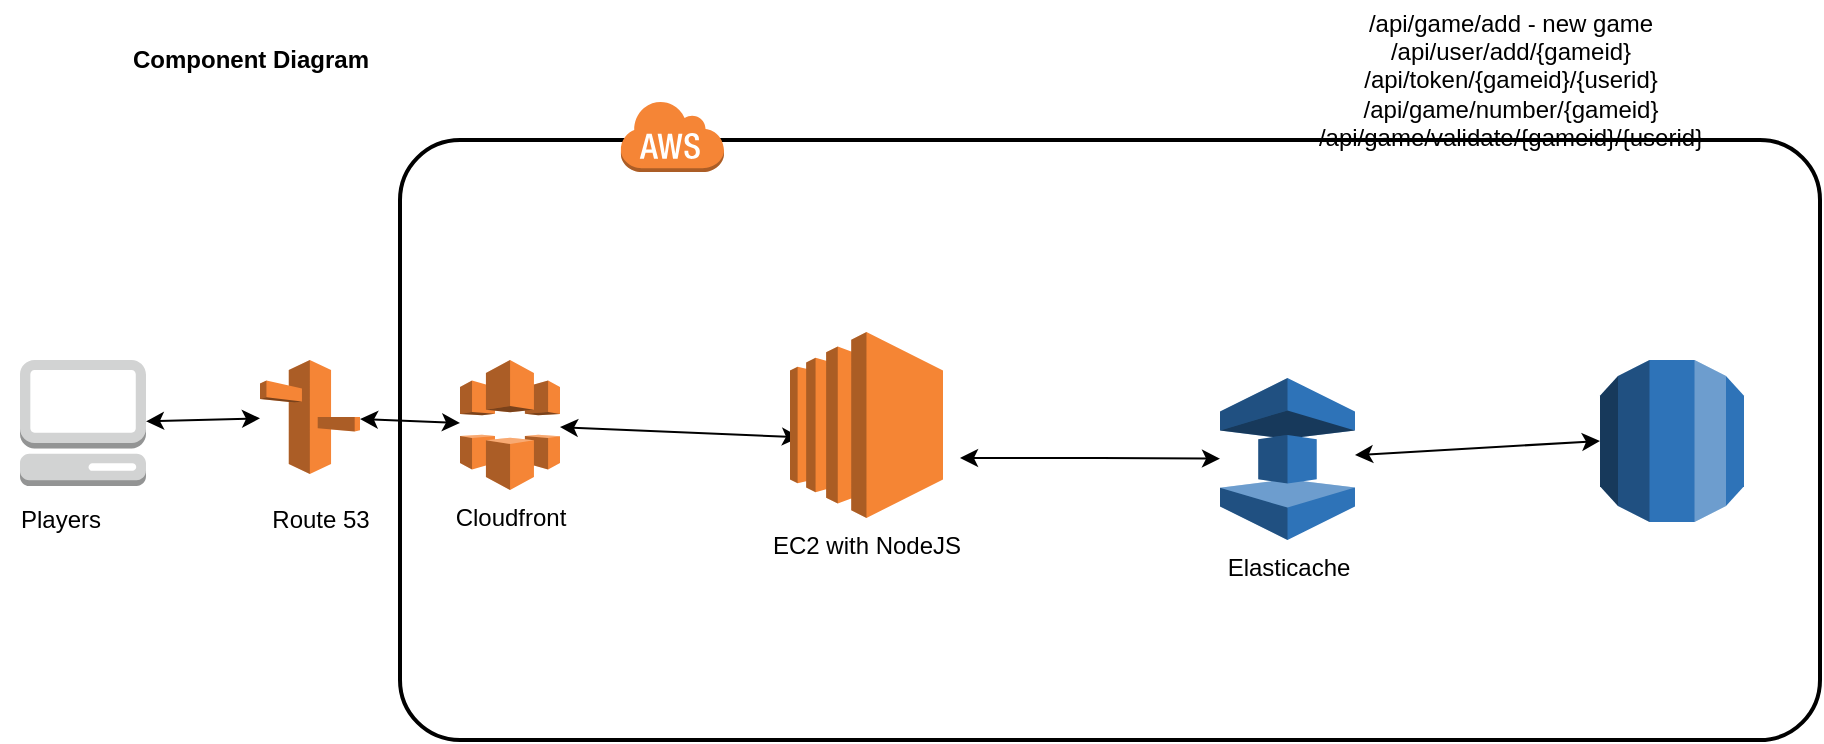 <mxfile version="14.8.3" type="github">
  <diagram id="8wIz6sM05B-2kPVRudT9" name="Page-1">
    <mxGraphModel dx="1038" dy="546" grid="1" gridSize="10" guides="1" tooltips="1" connect="1" arrows="1" fold="1" page="1" pageScale="1" pageWidth="850" pageHeight="1100" math="0" shadow="0">
      <root>
        <mxCell id="0" />
        <mxCell id="1" parent="0" />
        <mxCell id="UCDsYJrtJyf6KCuDWZyP-35" value="" style="rounded=1;arcSize=10;dashed=0;fillColor=none;gradientColor=none;strokeWidth=2;" vertex="1" parent="1">
          <mxGeometry x="230" y="770" width="710" height="300" as="geometry" />
        </mxCell>
        <mxCell id="UCDsYJrtJyf6KCuDWZyP-1" value="&lt;b&gt;Component Diagram&lt;/b&gt;" style="text;html=1;align=center;verticalAlign=middle;resizable=0;points=[];autosize=1;strokeColor=none;" vertex="1" parent="1">
          <mxGeometry x="90" y="720" width="130" height="20" as="geometry" />
        </mxCell>
        <mxCell id="UCDsYJrtJyf6KCuDWZyP-2" value="" style="outlineConnect=0;dashed=0;verticalLabelPosition=bottom;verticalAlign=top;align=center;html=1;shape=mxgraph.aws3.management_console;fillColor=#D2D3D3;gradientColor=none;" vertex="1" parent="1">
          <mxGeometry x="40" y="880" width="63" height="63" as="geometry" />
        </mxCell>
        <mxCell id="UCDsYJrtJyf6KCuDWZyP-3" value="Players" style="text;html=1;align=center;verticalAlign=middle;resizable=0;points=[];autosize=1;strokeColor=none;" vertex="1" parent="1">
          <mxGeometry x="30" y="950" width="60" height="20" as="geometry" />
        </mxCell>
        <mxCell id="UCDsYJrtJyf6KCuDWZyP-4" value="Cloudfront" style="outlineConnect=0;dashed=0;verticalLabelPosition=bottom;verticalAlign=top;align=center;html=1;shape=mxgraph.aws3.cloudfront;fillColor=#F58536;gradientColor=none;" vertex="1" parent="1">
          <mxGeometry x="260" y="880" width="50" height="65" as="geometry" />
        </mxCell>
        <mxCell id="UCDsYJrtJyf6KCuDWZyP-5" value="" style="outlineConnect=0;dashed=0;verticalLabelPosition=bottom;verticalAlign=top;align=center;html=1;shape=mxgraph.aws3.route_53;fillColor=#F58536;gradientColor=none;" vertex="1" parent="1">
          <mxGeometry x="160" y="880" width="50" height="57" as="geometry" />
        </mxCell>
        <mxCell id="UCDsYJrtJyf6KCuDWZyP-17" value="Elasticache" style="outlineConnect=0;dashed=0;verticalLabelPosition=bottom;verticalAlign=top;align=center;html=1;shape=mxgraph.aws3.elasticache;fillColor=#2E73B8;gradientColor=none;" vertex="1" parent="1">
          <mxGeometry x="640" y="889" width="67.5" height="81" as="geometry" />
        </mxCell>
        <mxCell id="UCDsYJrtJyf6KCuDWZyP-18" value="Route 53" style="text;html=1;align=center;verticalAlign=middle;resizable=0;points=[];autosize=1;strokeColor=none;" vertex="1" parent="1">
          <mxGeometry x="160" y="950" width="60" height="20" as="geometry" />
        </mxCell>
        <mxCell id="UCDsYJrtJyf6KCuDWZyP-21" value="" style="endArrow=classic;startArrow=classic;html=1;" edge="1" parent="1" source="UCDsYJrtJyf6KCuDWZyP-2" target="UCDsYJrtJyf6KCuDWZyP-5">
          <mxGeometry width="50" height="50" relative="1" as="geometry">
            <mxPoint x="100" y="950" as="sourcePoint" />
            <mxPoint x="150" y="900" as="targetPoint" />
          </mxGeometry>
        </mxCell>
        <mxCell id="UCDsYJrtJyf6KCuDWZyP-22" value="" style="endArrow=classic;startArrow=classic;html=1;" edge="1" parent="1" source="UCDsYJrtJyf6KCuDWZyP-5" target="UCDsYJrtJyf6KCuDWZyP-4">
          <mxGeometry width="50" height="50" relative="1" as="geometry">
            <mxPoint x="205" y="985" as="sourcePoint" />
            <mxPoint x="255" y="935" as="targetPoint" />
          </mxGeometry>
        </mxCell>
        <mxCell id="UCDsYJrtJyf6KCuDWZyP-23" value="" style="endArrow=classic;startArrow=classic;html=1;entryX=0.065;entryY=0.566;entryDx=0;entryDy=0;entryPerimeter=0;" edge="1" parent="1" source="UCDsYJrtJyf6KCuDWZyP-4" target="UCDsYJrtJyf6KCuDWZyP-33">
          <mxGeometry width="50" height="50" relative="1" as="geometry">
            <mxPoint x="220" y="1040" as="sourcePoint" />
            <mxPoint x="360" y="931" as="targetPoint" />
          </mxGeometry>
        </mxCell>
        <mxCell id="UCDsYJrtJyf6KCuDWZyP-28" value="" style="endArrow=classic;startArrow=classic;html=1;entryX=0;entryY=0.5;entryDx=0;entryDy=0;entryPerimeter=0;" edge="1" parent="1" source="UCDsYJrtJyf6KCuDWZyP-17" target="UCDsYJrtJyf6KCuDWZyP-32">
          <mxGeometry width="50" height="50" relative="1" as="geometry">
            <mxPoint x="707.5" y="1000" as="sourcePoint" />
            <mxPoint x="820" y="896.5" as="targetPoint" />
          </mxGeometry>
        </mxCell>
        <mxCell id="UCDsYJrtJyf6KCuDWZyP-31" value="/api/game/add - new game&lt;br&gt;/api/user/add/{gameid}&lt;br&gt;/api/token/{gameid}/{userid}&lt;br&gt;/api/game/number/{gameid}&lt;br&gt;/api/game/validate/{gameid}/{userid}" style="text;html=1;align=center;verticalAlign=middle;resizable=0;points=[];autosize=1;strokeColor=none;" vertex="1" parent="1">
          <mxGeometry x="680" y="700" width="210" height="80" as="geometry" />
        </mxCell>
        <mxCell id="UCDsYJrtJyf6KCuDWZyP-32" value="" style="outlineConnect=0;dashed=0;verticalLabelPosition=bottom;verticalAlign=top;align=center;html=1;shape=mxgraph.aws3.rds;fillColor=#2E73B8;gradientColor=none;" vertex="1" parent="1">
          <mxGeometry x="830" y="880" width="72" height="81" as="geometry" />
        </mxCell>
        <mxCell id="UCDsYJrtJyf6KCuDWZyP-33" value="EC2 with NodeJS" style="outlineConnect=0;dashed=0;verticalLabelPosition=bottom;verticalAlign=top;align=center;html=1;shape=mxgraph.aws3.ec2;fillColor=#F58534;gradientColor=none;" vertex="1" parent="1">
          <mxGeometry x="425" y="866" width="76.5" height="93" as="geometry" />
        </mxCell>
        <mxCell id="UCDsYJrtJyf6KCuDWZyP-34" value="" style="endArrow=classic;startArrow=classic;html=1;" edge="1" parent="1" target="UCDsYJrtJyf6KCuDWZyP-17">
          <mxGeometry width="50" height="50" relative="1" as="geometry">
            <mxPoint x="510" y="929" as="sourcePoint" />
            <mxPoint x="439.973" y="928.638" as="targetPoint" />
            <Array as="points">
              <mxPoint x="570" y="929" />
            </Array>
          </mxGeometry>
        </mxCell>
        <mxCell id="UCDsYJrtJyf6KCuDWZyP-36" value="" style="dashed=0;html=1;shape=mxgraph.aws3.cloud;fillColor=#F58536;gradientColor=none;dashed=0;" vertex="1" parent="1">
          <mxGeometry x="340" y="750" width="52" height="36" as="geometry" />
        </mxCell>
      </root>
    </mxGraphModel>
  </diagram>
</mxfile>
